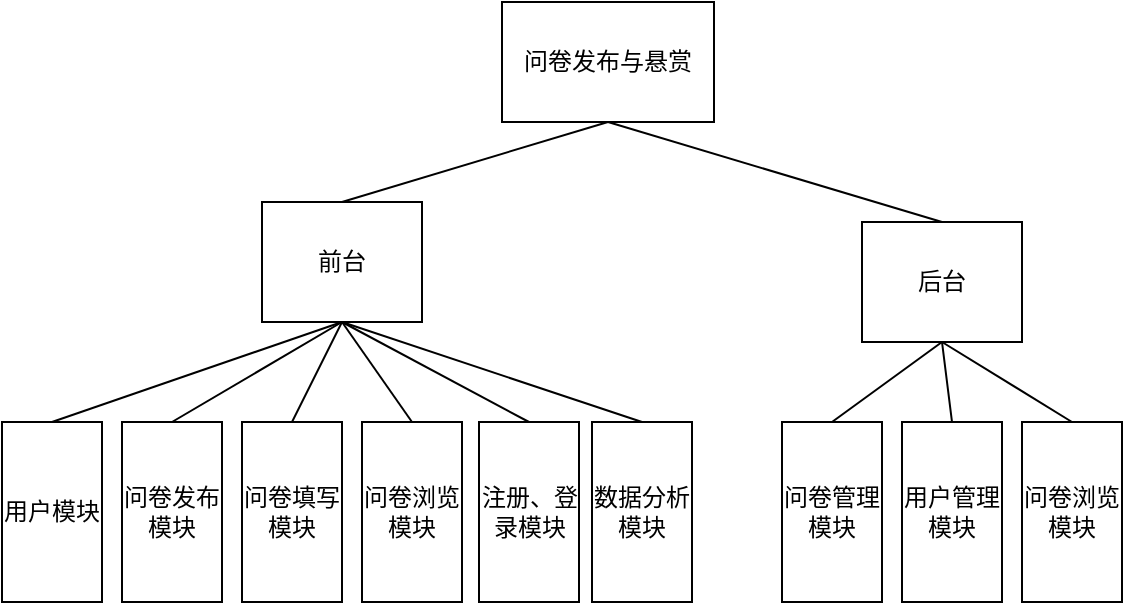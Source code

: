 <mxfile version="20.5.1" type="device"><diagram id="ZBZEIiw1HOVEAdbG_zaq" name="第 1 页"><mxGraphModel dx="620" dy="395" grid="1" gridSize="10" guides="1" tooltips="1" connect="1" arrows="1" fold="1" page="1" pageScale="1" pageWidth="827" pageHeight="1169" math="0" shadow="0"><root><mxCell id="0"/><mxCell id="1" parent="0"/><mxCell id="fwgS-MNosX2uvGROBnbb-1" value="问卷发布与悬赏" style="rounded=0;whiteSpace=wrap;html=1;" vertex="1" parent="1"><mxGeometry x="400" y="50" width="106" height="60" as="geometry"/></mxCell><mxCell id="fwgS-MNosX2uvGROBnbb-2" value="前台" style="rounded=0;whiteSpace=wrap;html=1;" vertex="1" parent="1"><mxGeometry x="280" y="150" width="80" height="60" as="geometry"/></mxCell><mxCell id="fwgS-MNosX2uvGROBnbb-3" value="后台" style="rounded=0;whiteSpace=wrap;html=1;" vertex="1" parent="1"><mxGeometry x="580" y="160" width="80" height="60" as="geometry"/></mxCell><mxCell id="fwgS-MNosX2uvGROBnbb-4" value="" style="endArrow=none;html=1;rounded=0;entryX=0.5;entryY=1;entryDx=0;entryDy=0;exitX=0.5;exitY=0;exitDx=0;exitDy=0;" edge="1" parent="1" source="fwgS-MNosX2uvGROBnbb-2" target="fwgS-MNosX2uvGROBnbb-1"><mxGeometry width="50" height="50" relative="1" as="geometry"><mxPoint x="390" y="330" as="sourcePoint"/><mxPoint x="440" y="280" as="targetPoint"/></mxGeometry></mxCell><mxCell id="fwgS-MNosX2uvGROBnbb-6" value="" style="endArrow=none;html=1;rounded=0;entryX=0.5;entryY=1;entryDx=0;entryDy=0;exitX=0.5;exitY=0;exitDx=0;exitDy=0;" edge="1" parent="1" source="fwgS-MNosX2uvGROBnbb-3" target="fwgS-MNosX2uvGROBnbb-1"><mxGeometry width="50" height="50" relative="1" as="geometry"><mxPoint x="410" y="170" as="sourcePoint"/><mxPoint x="460" y="120" as="targetPoint"/></mxGeometry></mxCell><mxCell id="fwgS-MNosX2uvGROBnbb-7" value="用户模块" style="rounded=0;whiteSpace=wrap;html=1;" vertex="1" parent="1"><mxGeometry x="150" y="260" width="50" height="90" as="geometry"/></mxCell><mxCell id="fwgS-MNosX2uvGROBnbb-8" value="问卷发布模块" style="rounded=0;whiteSpace=wrap;html=1;" vertex="1" parent="1"><mxGeometry x="210" y="260" width="50" height="90" as="geometry"/></mxCell><mxCell id="fwgS-MNosX2uvGROBnbb-9" value="问卷填写模块" style="rounded=0;whiteSpace=wrap;html=1;" vertex="1" parent="1"><mxGeometry x="270" y="260" width="50" height="90" as="geometry"/></mxCell><mxCell id="fwgS-MNosX2uvGROBnbb-10" value="问卷浏览模块" style="rounded=0;whiteSpace=wrap;html=1;" vertex="1" parent="1"><mxGeometry x="330" y="260" width="50" height="90" as="geometry"/></mxCell><mxCell id="fwgS-MNosX2uvGROBnbb-11" value="注册、登录模块" style="rounded=0;whiteSpace=wrap;html=1;" vertex="1" parent="1"><mxGeometry x="388.5" y="260" width="50" height="90" as="geometry"/></mxCell><mxCell id="fwgS-MNosX2uvGROBnbb-12" value="数据分析模块" style="rounded=0;whiteSpace=wrap;html=1;" vertex="1" parent="1"><mxGeometry x="445" y="260" width="50" height="90" as="geometry"/></mxCell><mxCell id="fwgS-MNosX2uvGROBnbb-13" value="问卷管理模块" style="rounded=0;whiteSpace=wrap;html=1;" vertex="1" parent="1"><mxGeometry x="540" y="260" width="50" height="90" as="geometry"/></mxCell><mxCell id="fwgS-MNosX2uvGROBnbb-14" value="问卷浏览模块" style="rounded=0;whiteSpace=wrap;html=1;" vertex="1" parent="1"><mxGeometry x="660" y="260" width="50" height="90" as="geometry"/></mxCell><mxCell id="fwgS-MNosX2uvGROBnbb-15" value="用户管理模块" style="rounded=0;whiteSpace=wrap;html=1;" vertex="1" parent="1"><mxGeometry x="600" y="260" width="50" height="90" as="geometry"/></mxCell><mxCell id="fwgS-MNosX2uvGROBnbb-16" value="" style="endArrow=none;html=1;rounded=0;entryX=0.5;entryY=1;entryDx=0;entryDy=0;exitX=0.5;exitY=0;exitDx=0;exitDy=0;" edge="1" parent="1" source="fwgS-MNosX2uvGROBnbb-7" target="fwgS-MNosX2uvGROBnbb-2"><mxGeometry width="50" height="50" relative="1" as="geometry"><mxPoint x="310" y="250" as="sourcePoint"/><mxPoint x="360" y="200" as="targetPoint"/></mxGeometry></mxCell><mxCell id="fwgS-MNosX2uvGROBnbb-17" value="" style="endArrow=none;html=1;rounded=0;exitX=0.5;exitY=0;exitDx=0;exitDy=0;" edge="1" parent="1" source="fwgS-MNosX2uvGROBnbb-8"><mxGeometry width="50" height="50" relative="1" as="geometry"><mxPoint x="320" y="260" as="sourcePoint"/><mxPoint x="320" y="210" as="targetPoint"/></mxGeometry></mxCell><mxCell id="fwgS-MNosX2uvGROBnbb-18" value="" style="endArrow=none;html=1;rounded=0;exitX=0.5;exitY=0;exitDx=0;exitDy=0;" edge="1" parent="1" source="fwgS-MNosX2uvGROBnbb-9"><mxGeometry width="50" height="50" relative="1" as="geometry"><mxPoint x="300" y="280" as="sourcePoint"/><mxPoint x="320" y="210" as="targetPoint"/></mxGeometry></mxCell><mxCell id="fwgS-MNosX2uvGROBnbb-19" value="" style="endArrow=none;html=1;rounded=0;entryX=0.5;entryY=1;entryDx=0;entryDy=0;exitX=0.5;exitY=0;exitDx=0;exitDy=0;" edge="1" parent="1" source="fwgS-MNosX2uvGROBnbb-10" target="fwgS-MNosX2uvGROBnbb-2"><mxGeometry width="50" height="50" relative="1" as="geometry"><mxPoint x="410" y="230" as="sourcePoint"/><mxPoint x="460" y="180" as="targetPoint"/></mxGeometry></mxCell><mxCell id="fwgS-MNosX2uvGROBnbb-21" value="" style="endArrow=none;html=1;rounded=0;exitX=0.5;exitY=0;exitDx=0;exitDy=0;" edge="1" parent="1" source="fwgS-MNosX2uvGROBnbb-11"><mxGeometry width="50" height="50" relative="1" as="geometry"><mxPoint x="400" y="260" as="sourcePoint"/><mxPoint x="320" y="210" as="targetPoint"/></mxGeometry></mxCell><mxCell id="fwgS-MNosX2uvGROBnbb-22" value="" style="endArrow=none;html=1;rounded=0;exitX=0.5;exitY=0;exitDx=0;exitDy=0;" edge="1" parent="1" source="fwgS-MNosX2uvGROBnbb-12"><mxGeometry width="50" height="50" relative="1" as="geometry"><mxPoint x="450" y="260" as="sourcePoint"/><mxPoint x="320" y="210" as="targetPoint"/></mxGeometry></mxCell><mxCell id="fwgS-MNosX2uvGROBnbb-23" value="" style="endArrow=none;html=1;rounded=0;entryX=0.5;entryY=1;entryDx=0;entryDy=0;exitX=0.5;exitY=0;exitDx=0;exitDy=0;" edge="1" parent="1" source="fwgS-MNosX2uvGROBnbb-13" target="fwgS-MNosX2uvGROBnbb-3"><mxGeometry width="50" height="50" relative="1" as="geometry"><mxPoint x="590" y="270" as="sourcePoint"/><mxPoint x="640" y="220" as="targetPoint"/></mxGeometry></mxCell><mxCell id="fwgS-MNosX2uvGROBnbb-24" value="" style="endArrow=none;html=1;rounded=0;entryX=0.5;entryY=1;entryDx=0;entryDy=0;exitX=0.5;exitY=0;exitDx=0;exitDy=0;" edge="1" parent="1" source="fwgS-MNosX2uvGROBnbb-15" target="fwgS-MNosX2uvGROBnbb-3"><mxGeometry width="50" height="50" relative="1" as="geometry"><mxPoint x="620" y="270" as="sourcePoint"/><mxPoint x="670" y="220" as="targetPoint"/></mxGeometry></mxCell><mxCell id="fwgS-MNosX2uvGROBnbb-25" value="" style="endArrow=none;html=1;rounded=0;exitX=0.5;exitY=0;exitDx=0;exitDy=0;" edge="1" parent="1" source="fwgS-MNosX2uvGROBnbb-14"><mxGeometry width="50" height="50" relative="1" as="geometry"><mxPoint x="720" y="230" as="sourcePoint"/><mxPoint x="620" y="220" as="targetPoint"/></mxGeometry></mxCell></root></mxGraphModel></diagram></mxfile>